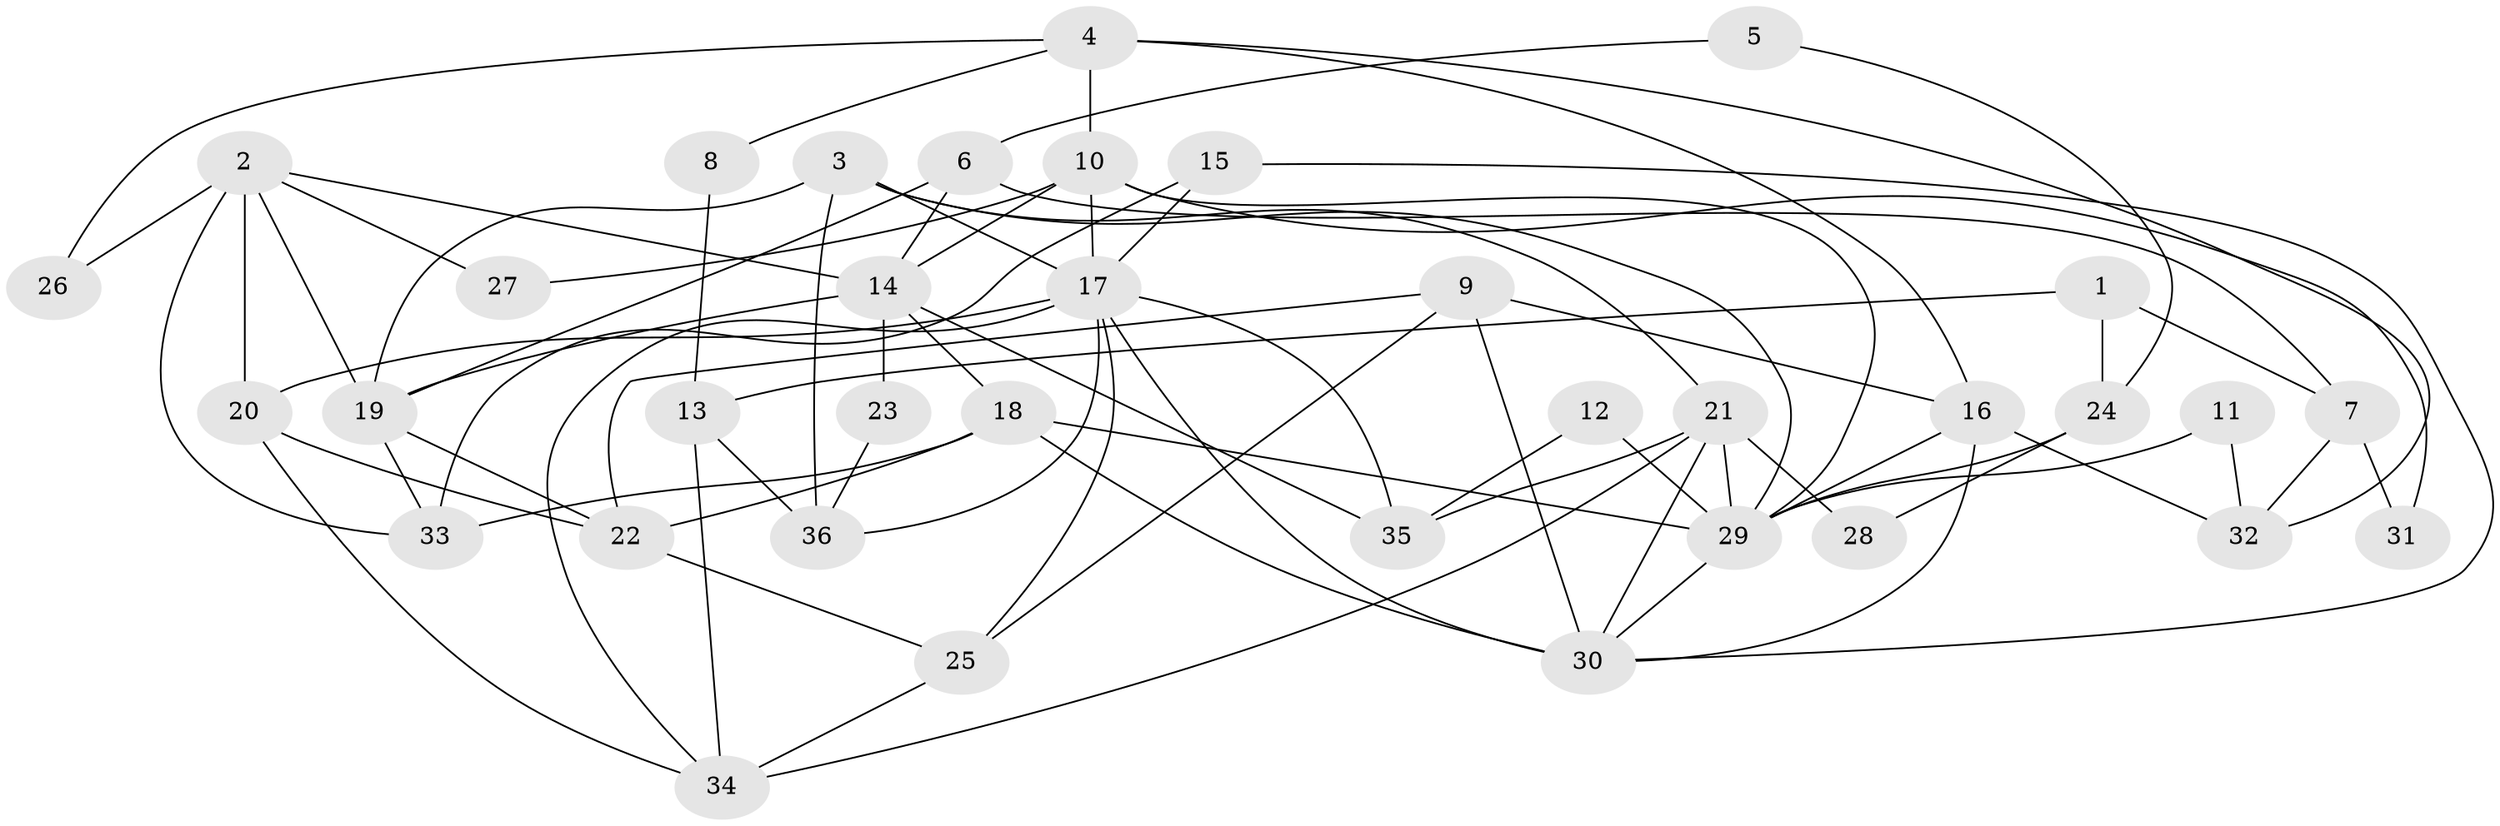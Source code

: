 // original degree distribution, {4: 0.29411764705882354, 3: 0.19607843137254902, 7: 0.058823529411764705, 5: 0.17647058823529413, 6: 0.09803921568627451, 2: 0.17647058823529413}
// Generated by graph-tools (version 1.1) at 2025/37/03/04/25 23:37:00]
// undirected, 36 vertices, 77 edges
graph export_dot {
  node [color=gray90,style=filled];
  1;
  2;
  3;
  4;
  5;
  6;
  7;
  8;
  9;
  10;
  11;
  12;
  13;
  14;
  15;
  16;
  17;
  18;
  19;
  20;
  21;
  22;
  23;
  24;
  25;
  26;
  27;
  28;
  29;
  30;
  31;
  32;
  33;
  34;
  35;
  36;
  1 -- 7 [weight=1.0];
  1 -- 13 [weight=1.0];
  1 -- 24 [weight=1.0];
  2 -- 14 [weight=1.0];
  2 -- 19 [weight=1.0];
  2 -- 20 [weight=2.0];
  2 -- 26 [weight=1.0];
  2 -- 27 [weight=1.0];
  2 -- 33 [weight=1.0];
  3 -- 17 [weight=1.0];
  3 -- 19 [weight=1.0];
  3 -- 21 [weight=1.0];
  3 -- 29 [weight=1.0];
  3 -- 36 [weight=1.0];
  4 -- 8 [weight=1.0];
  4 -- 10 [weight=1.0];
  4 -- 16 [weight=1.0];
  4 -- 26 [weight=1.0];
  4 -- 32 [weight=1.0];
  5 -- 6 [weight=1.0];
  5 -- 24 [weight=1.0];
  6 -- 7 [weight=1.0];
  6 -- 14 [weight=1.0];
  6 -- 19 [weight=1.0];
  7 -- 31 [weight=1.0];
  7 -- 32 [weight=1.0];
  8 -- 13 [weight=1.0];
  9 -- 16 [weight=1.0];
  9 -- 22 [weight=2.0];
  9 -- 25 [weight=1.0];
  9 -- 30 [weight=2.0];
  10 -- 14 [weight=2.0];
  10 -- 17 [weight=1.0];
  10 -- 27 [weight=1.0];
  10 -- 29 [weight=1.0];
  10 -- 31 [weight=1.0];
  11 -- 29 [weight=1.0];
  11 -- 32 [weight=1.0];
  12 -- 29 [weight=1.0];
  12 -- 35 [weight=1.0];
  13 -- 34 [weight=1.0];
  13 -- 36 [weight=2.0];
  14 -- 18 [weight=1.0];
  14 -- 19 [weight=1.0];
  14 -- 23 [weight=2.0];
  14 -- 35 [weight=1.0];
  15 -- 17 [weight=1.0];
  15 -- 30 [weight=1.0];
  15 -- 33 [weight=1.0];
  16 -- 29 [weight=1.0];
  16 -- 30 [weight=1.0];
  16 -- 32 [weight=1.0];
  17 -- 20 [weight=2.0];
  17 -- 25 [weight=1.0];
  17 -- 30 [weight=1.0];
  17 -- 34 [weight=1.0];
  17 -- 35 [weight=1.0];
  17 -- 36 [weight=1.0];
  18 -- 22 [weight=1.0];
  18 -- 29 [weight=1.0];
  18 -- 30 [weight=2.0];
  18 -- 33 [weight=2.0];
  19 -- 22 [weight=1.0];
  19 -- 33 [weight=1.0];
  20 -- 22 [weight=1.0];
  20 -- 34 [weight=1.0];
  21 -- 28 [weight=2.0];
  21 -- 29 [weight=1.0];
  21 -- 30 [weight=1.0];
  21 -- 34 [weight=1.0];
  21 -- 35 [weight=1.0];
  22 -- 25 [weight=1.0];
  23 -- 36 [weight=1.0];
  24 -- 28 [weight=1.0];
  24 -- 29 [weight=1.0];
  25 -- 34 [weight=1.0];
  29 -- 30 [weight=1.0];
}
